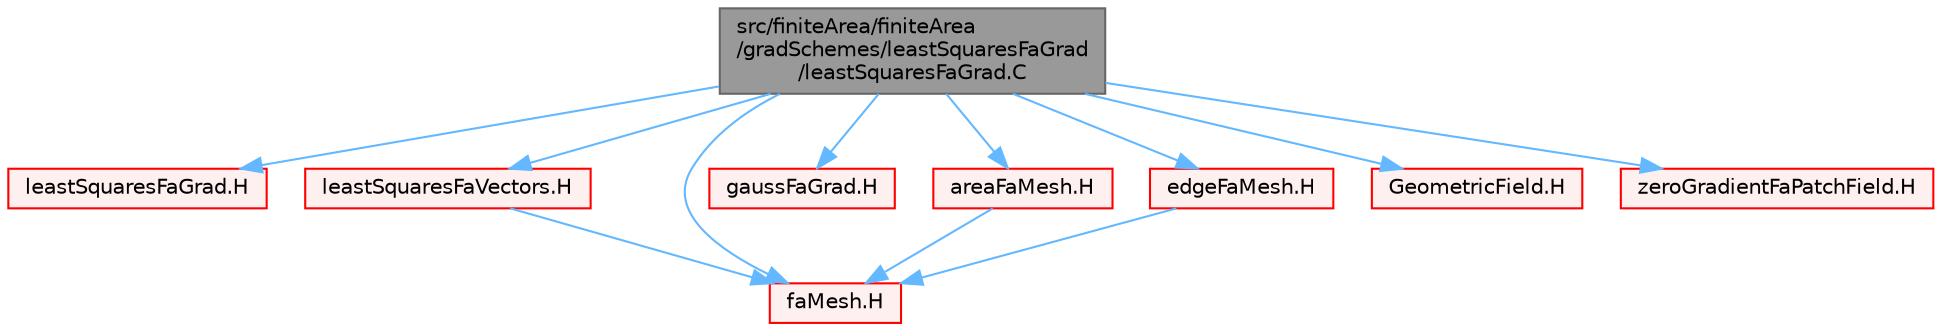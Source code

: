 digraph "src/finiteArea/finiteArea/gradSchemes/leastSquaresFaGrad/leastSquaresFaGrad.C"
{
 // LATEX_PDF_SIZE
  bgcolor="transparent";
  edge [fontname=Helvetica,fontsize=10,labelfontname=Helvetica,labelfontsize=10];
  node [fontname=Helvetica,fontsize=10,shape=box,height=0.2,width=0.4];
  Node1 [id="Node000001",label="src/finiteArea/finiteArea\l/gradSchemes/leastSquaresFaGrad\l/leastSquaresFaGrad.C",height=0.2,width=0.4,color="gray40", fillcolor="grey60", style="filled", fontcolor="black",tooltip=" "];
  Node1 -> Node2 [id="edge1_Node000001_Node000002",color="steelblue1",style="solid",tooltip=" "];
  Node2 [id="Node000002",label="leastSquaresFaGrad.H",height=0.2,width=0.4,color="red", fillcolor="#FFF0F0", style="filled",URL="$leastSquaresFaGrad_8H.html",tooltip=" "];
  Node1 -> Node149 [id="edge2_Node000001_Node000149",color="steelblue1",style="solid",tooltip=" "];
  Node149 [id="Node000149",label="leastSquaresFaVectors.H",height=0.2,width=0.4,color="red", fillcolor="#FFF0F0", style="filled",URL="$leastSquaresFaVectors_8H.html",tooltip=" "];
  Node149 -> Node182 [id="edge3_Node000149_Node000182",color="steelblue1",style="solid",tooltip=" "];
  Node182 [id="Node000182",label="faMesh.H",height=0.2,width=0.4,color="red", fillcolor="#FFF0F0", style="filled",URL="$faMesh_8H.html",tooltip=" "];
  Node1 -> Node354 [id="edge4_Node000001_Node000354",color="steelblue1",style="solid",tooltip=" "];
  Node354 [id="Node000354",label="gaussFaGrad.H",height=0.2,width=0.4,color="red", fillcolor="#FFF0F0", style="filled",URL="$gaussFaGrad_8H.html",tooltip=" "];
  Node1 -> Node182 [id="edge5_Node000001_Node000182",color="steelblue1",style="solid",tooltip=" "];
  Node1 -> Node384 [id="edge6_Node000001_Node000384",color="steelblue1",style="solid",tooltip=" "];
  Node384 [id="Node000384",label="areaFaMesh.H",height=0.2,width=0.4,color="red", fillcolor="#FFF0F0", style="filled",URL="$areaFaMesh_8H.html",tooltip=" "];
  Node384 -> Node182 [id="edge7_Node000384_Node000182",color="steelblue1",style="solid",tooltip=" "];
  Node1 -> Node391 [id="edge8_Node000001_Node000391",color="steelblue1",style="solid",tooltip=" "];
  Node391 [id="Node000391",label="edgeFaMesh.H",height=0.2,width=0.4,color="red", fillcolor="#FFF0F0", style="filled",URL="$edgeFaMesh_8H.html",tooltip=" "];
  Node391 -> Node182 [id="edge9_Node000391_Node000182",color="steelblue1",style="solid",tooltip=" "];
  Node1 -> Node360 [id="edge10_Node000001_Node000360",color="steelblue1",style="solid",tooltip=" "];
  Node360 [id="Node000360",label="GeometricField.H",height=0.2,width=0.4,color="red", fillcolor="#FFF0F0", style="filled",URL="$GeometricField_8H.html",tooltip=" "];
  Node1 -> Node392 [id="edge11_Node000001_Node000392",color="steelblue1",style="solid",tooltip=" "];
  Node392 [id="Node000392",label="zeroGradientFaPatchField.H",height=0.2,width=0.4,color="red", fillcolor="#FFF0F0", style="filled",URL="$zeroGradientFaPatchField_8H.html",tooltip=" "];
}
